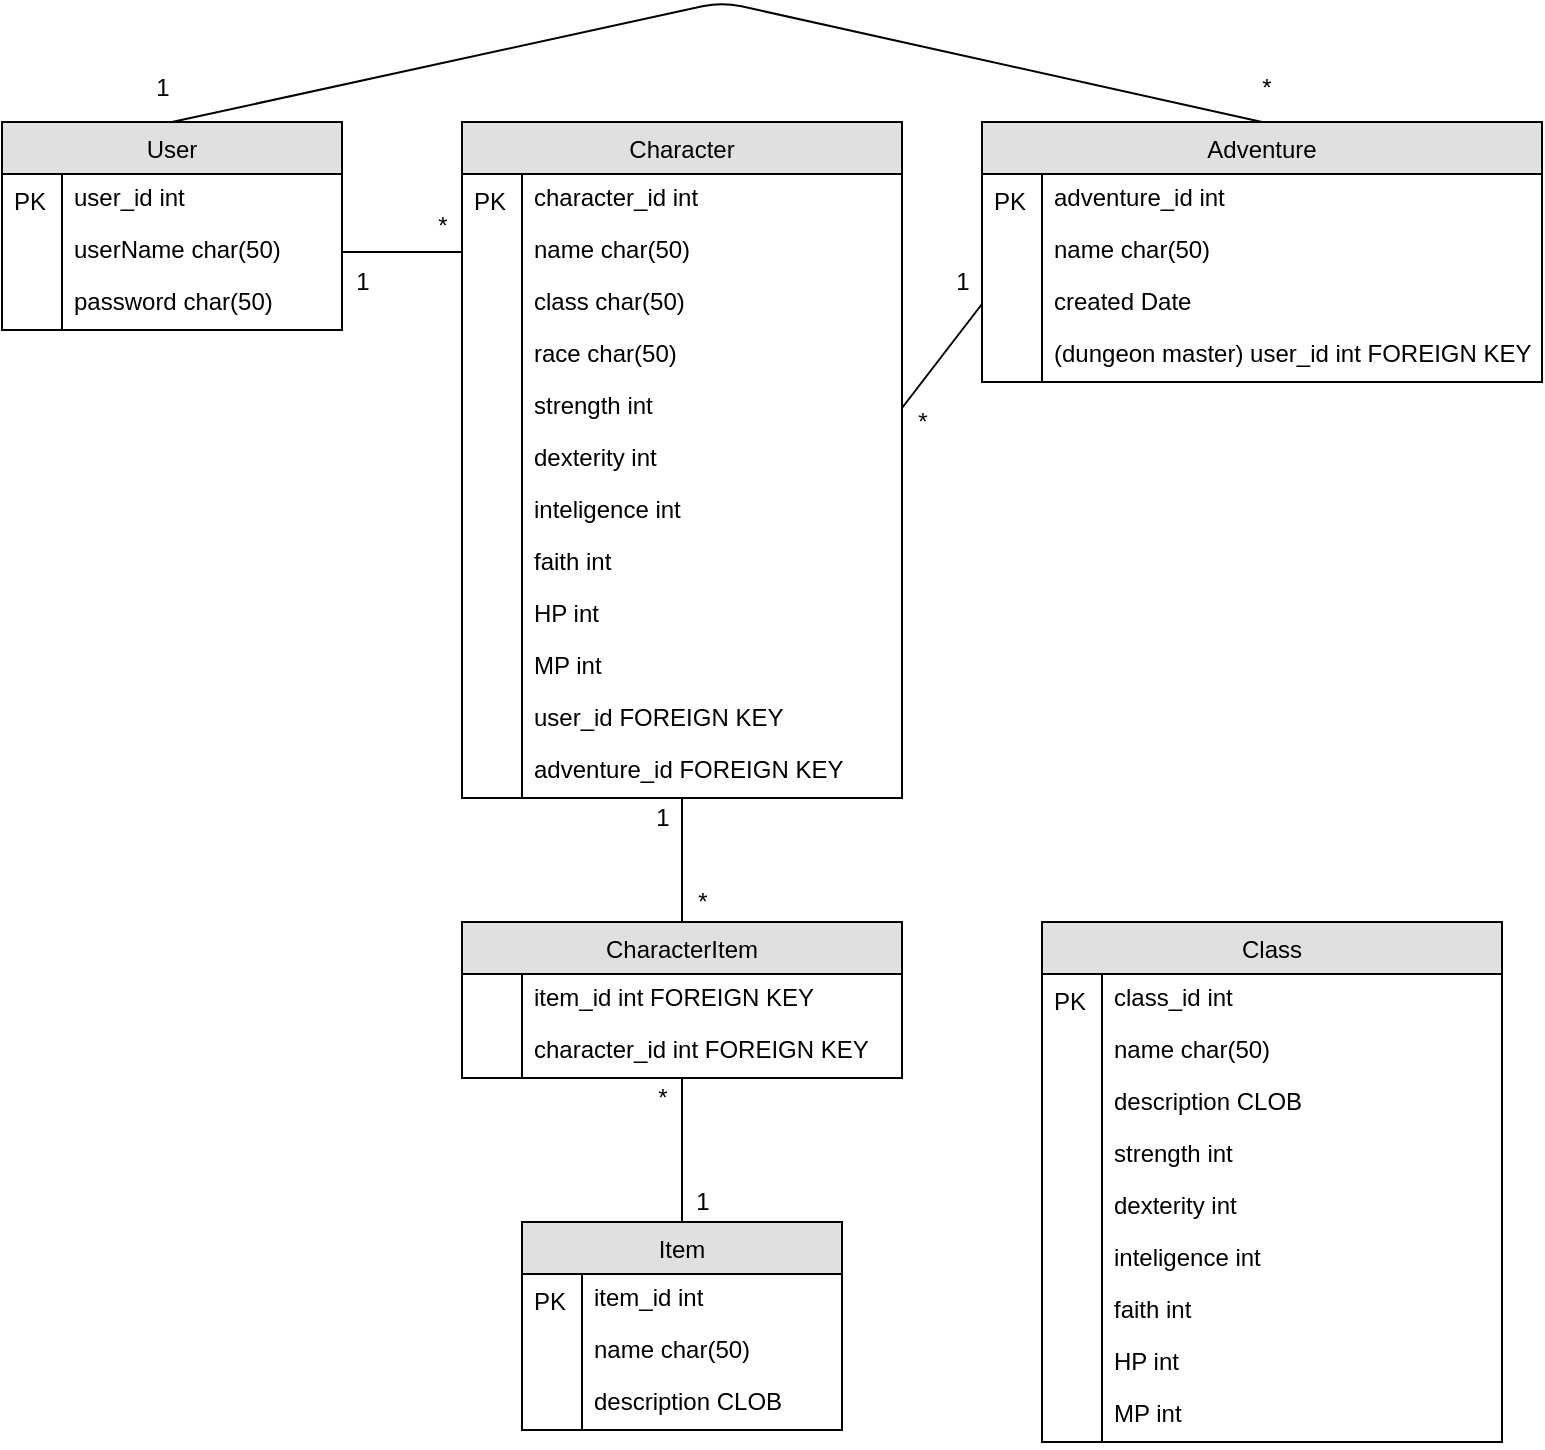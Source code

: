 <mxfile version="12.5.5" type="device"><diagram id="C5RBs43oDa-KdzZeNtuy" name="Page-1"><mxGraphModel dx="2062" dy="1048" grid="1" gridSize="10" guides="1" tooltips="1" connect="1" arrows="1" fold="1" page="1" pageScale="1" pageWidth="827" pageHeight="1169" math="0" shadow="0"><root><mxCell id="WIyWlLk6GJQsqaUBKTNV-0"/><mxCell id="WIyWlLk6GJQsqaUBKTNV-1" parent="WIyWlLk6GJQsqaUBKTNV-0"/><mxCell id="C3IJPYw3a-CuDjSYNzLb-77" value="User" style="swimlane;fontStyle=0;childLayout=stackLayout;horizontal=1;startSize=26;fillColor=#e0e0e0;horizontalStack=0;resizeParent=1;resizeLast=0;collapsible=1;marginBottom=0;swimlaneFillColor=#ffffff;align=center;" vertex="1" parent="WIyWlLk6GJQsqaUBKTNV-1"><mxGeometry x="40" y="80" width="170" height="104" as="geometry"/></mxCell><mxCell id="C3IJPYw3a-CuDjSYNzLb-78" value="user_id int " style="shape=partialRectangle;top=0;left=0;right=0;bottom=0;align=left;verticalAlign=top;spacingTop=-2;fillColor=none;spacingLeft=34;spacingRight=4;overflow=hidden;rotatable=0;points=[[0,0.5],[1,0.5]];portConstraint=eastwest;dropTarget=0;" vertex="1" parent="C3IJPYw3a-CuDjSYNzLb-77"><mxGeometry y="26" width="170" height="26" as="geometry"/></mxCell><mxCell id="C3IJPYw3a-CuDjSYNzLb-79" value="PK" style="shape=partialRectangle;top=0;left=0;bottom=0;fillColor=none;align=left;verticalAlign=middle;spacingLeft=4;spacingRight=4;overflow=hidden;rotatable=0;points=[];portConstraint=eastwest;part=1;" vertex="1" connectable="0" parent="C3IJPYw3a-CuDjSYNzLb-78"><mxGeometry width="30" height="26" as="geometry"/></mxCell><mxCell id="C3IJPYw3a-CuDjSYNzLb-80" value="userName char(50)" style="shape=partialRectangle;top=0;left=0;right=0;bottom=0;align=left;verticalAlign=top;spacingTop=-2;fillColor=none;spacingLeft=34;spacingRight=4;overflow=hidden;rotatable=0;points=[[0,0.5],[1,0.5]];portConstraint=eastwest;dropTarget=0;" vertex="1" parent="C3IJPYw3a-CuDjSYNzLb-77"><mxGeometry y="52" width="170" height="26" as="geometry"/></mxCell><mxCell id="C3IJPYw3a-CuDjSYNzLb-81" value="" style="shape=partialRectangle;top=0;left=0;bottom=0;fillColor=none;align=left;verticalAlign=middle;spacingLeft=4;spacingRight=4;overflow=hidden;rotatable=0;points=[];portConstraint=eastwest;part=1;" vertex="1" connectable="0" parent="C3IJPYw3a-CuDjSYNzLb-80"><mxGeometry width="30" height="26" as="geometry"/></mxCell><mxCell id="C3IJPYw3a-CuDjSYNzLb-82" value="password char(50)" style="shape=partialRectangle;top=0;left=0;right=0;bottom=0;align=left;verticalAlign=top;spacingTop=-2;fillColor=none;spacingLeft=34;spacingRight=4;overflow=hidden;rotatable=0;points=[[0,0.5],[1,0.5]];portConstraint=eastwest;dropTarget=0;" vertex="1" parent="C3IJPYw3a-CuDjSYNzLb-77"><mxGeometry y="78" width="170" height="26" as="geometry"/></mxCell><mxCell id="C3IJPYw3a-CuDjSYNzLb-83" value="" style="shape=partialRectangle;top=0;left=0;bottom=0;fillColor=none;align=left;verticalAlign=middle;spacingLeft=4;spacingRight=4;overflow=hidden;rotatable=0;points=[];portConstraint=eastwest;part=1;" vertex="1" connectable="0" parent="C3IJPYw3a-CuDjSYNzLb-82"><mxGeometry width="30" height="26" as="geometry"/></mxCell><mxCell id="C3IJPYw3a-CuDjSYNzLb-84" value="Character" style="swimlane;fontStyle=0;childLayout=stackLayout;horizontal=1;startSize=26;fillColor=#e0e0e0;horizontalStack=0;resizeParent=1;resizeLast=0;collapsible=1;marginBottom=0;swimlaneFillColor=#ffffff;align=center;" vertex="1" parent="WIyWlLk6GJQsqaUBKTNV-1"><mxGeometry x="270" y="80" width="220" height="338" as="geometry"/></mxCell><mxCell id="C3IJPYw3a-CuDjSYNzLb-85" value="character_id int " style="shape=partialRectangle;top=0;left=0;right=0;bottom=0;align=left;verticalAlign=top;spacingTop=-2;fillColor=none;spacingLeft=34;spacingRight=4;overflow=hidden;rotatable=0;points=[[0,0.5],[1,0.5]];portConstraint=eastwest;dropTarget=0;" vertex="1" parent="C3IJPYw3a-CuDjSYNzLb-84"><mxGeometry y="26" width="220" height="26" as="geometry"/></mxCell><mxCell id="C3IJPYw3a-CuDjSYNzLb-86" value="PK" style="shape=partialRectangle;top=0;left=0;bottom=0;fillColor=none;align=left;verticalAlign=middle;spacingLeft=4;spacingRight=4;overflow=hidden;rotatable=0;points=[];portConstraint=eastwest;part=1;" vertex="1" connectable="0" parent="C3IJPYw3a-CuDjSYNzLb-85"><mxGeometry width="30" height="26" as="geometry"/></mxCell><mxCell id="C3IJPYw3a-CuDjSYNzLb-87" value="name char(50)" style="shape=partialRectangle;top=0;left=0;right=0;bottom=0;align=left;verticalAlign=top;spacingTop=-2;fillColor=none;spacingLeft=34;spacingRight=4;overflow=hidden;rotatable=0;points=[[0,0.5],[1,0.5]];portConstraint=eastwest;dropTarget=0;" vertex="1" parent="C3IJPYw3a-CuDjSYNzLb-84"><mxGeometry y="52" width="220" height="26" as="geometry"/></mxCell><mxCell id="C3IJPYw3a-CuDjSYNzLb-88" value="" style="shape=partialRectangle;top=0;left=0;bottom=0;fillColor=none;align=left;verticalAlign=middle;spacingLeft=4;spacingRight=4;overflow=hidden;rotatable=0;points=[];portConstraint=eastwest;part=1;" vertex="1" connectable="0" parent="C3IJPYw3a-CuDjSYNzLb-87"><mxGeometry width="30" height="26" as="geometry"/></mxCell><mxCell id="C3IJPYw3a-CuDjSYNzLb-89" value="class char(50)" style="shape=partialRectangle;top=0;left=0;right=0;bottom=0;align=left;verticalAlign=top;spacingTop=-2;fillColor=none;spacingLeft=34;spacingRight=4;overflow=hidden;rotatable=0;points=[[0,0.5],[1,0.5]];portConstraint=eastwest;dropTarget=0;" vertex="1" parent="C3IJPYw3a-CuDjSYNzLb-84"><mxGeometry y="78" width="220" height="26" as="geometry"/></mxCell><mxCell id="C3IJPYw3a-CuDjSYNzLb-90" value="" style="shape=partialRectangle;top=0;left=0;bottom=0;fillColor=none;align=left;verticalAlign=middle;spacingLeft=4;spacingRight=4;overflow=hidden;rotatable=0;points=[];portConstraint=eastwest;part=1;" vertex="1" connectable="0" parent="C3IJPYw3a-CuDjSYNzLb-89"><mxGeometry width="30" height="26" as="geometry"/></mxCell><mxCell id="C3IJPYw3a-CuDjSYNzLb-91" value="race char(50)" style="shape=partialRectangle;top=0;left=0;right=0;bottom=0;align=left;verticalAlign=top;spacingTop=-2;fillColor=none;spacingLeft=34;spacingRight=4;overflow=hidden;rotatable=0;points=[[0,0.5],[1,0.5]];portConstraint=eastwest;dropTarget=0;" vertex="1" parent="C3IJPYw3a-CuDjSYNzLb-84"><mxGeometry y="104" width="220" height="26" as="geometry"/></mxCell><mxCell id="C3IJPYw3a-CuDjSYNzLb-92" value="" style="shape=partialRectangle;top=0;left=0;bottom=0;fillColor=none;align=left;verticalAlign=middle;spacingLeft=4;spacingRight=4;overflow=hidden;rotatable=0;points=[];portConstraint=eastwest;part=1;" vertex="1" connectable="0" parent="C3IJPYw3a-CuDjSYNzLb-91"><mxGeometry width="30" height="26" as="geometry"/></mxCell><mxCell id="C3IJPYw3a-CuDjSYNzLb-93" value="strength int" style="shape=partialRectangle;top=0;left=0;right=0;bottom=0;align=left;verticalAlign=top;spacingTop=-2;fillColor=none;spacingLeft=34;spacingRight=4;overflow=hidden;rotatable=0;points=[[0,0.5],[1,0.5]];portConstraint=eastwest;dropTarget=0;" vertex="1" parent="C3IJPYw3a-CuDjSYNzLb-84"><mxGeometry y="130" width="220" height="26" as="geometry"/></mxCell><mxCell id="C3IJPYw3a-CuDjSYNzLb-94" value="" style="shape=partialRectangle;top=0;left=0;bottom=0;fillColor=none;align=left;verticalAlign=middle;spacingLeft=4;spacingRight=4;overflow=hidden;rotatable=0;points=[];portConstraint=eastwest;part=1;" vertex="1" connectable="0" parent="C3IJPYw3a-CuDjSYNzLb-93"><mxGeometry width="30" height="26" as="geometry"/></mxCell><mxCell id="C3IJPYw3a-CuDjSYNzLb-95" value="dexterity int" style="shape=partialRectangle;top=0;left=0;right=0;bottom=0;align=left;verticalAlign=top;spacingTop=-2;fillColor=none;spacingLeft=34;spacingRight=4;overflow=hidden;rotatable=0;points=[[0,0.5],[1,0.5]];portConstraint=eastwest;dropTarget=0;" vertex="1" parent="C3IJPYw3a-CuDjSYNzLb-84"><mxGeometry y="156" width="220" height="26" as="geometry"/></mxCell><mxCell id="C3IJPYw3a-CuDjSYNzLb-96" value="" style="shape=partialRectangle;top=0;left=0;bottom=0;fillColor=none;align=left;verticalAlign=middle;spacingLeft=4;spacingRight=4;overflow=hidden;rotatable=0;points=[];portConstraint=eastwest;part=1;" vertex="1" connectable="0" parent="C3IJPYw3a-CuDjSYNzLb-95"><mxGeometry width="30" height="26" as="geometry"/></mxCell><mxCell id="C3IJPYw3a-CuDjSYNzLb-97" value="inteligence int" style="shape=partialRectangle;top=0;left=0;right=0;bottom=0;align=left;verticalAlign=top;spacingTop=-2;fillColor=none;spacingLeft=34;spacingRight=4;overflow=hidden;rotatable=0;points=[[0,0.5],[1,0.5]];portConstraint=eastwest;dropTarget=0;" vertex="1" parent="C3IJPYw3a-CuDjSYNzLb-84"><mxGeometry y="182" width="220" height="26" as="geometry"/></mxCell><mxCell id="C3IJPYw3a-CuDjSYNzLb-98" value="" style="shape=partialRectangle;top=0;left=0;bottom=0;fillColor=none;align=left;verticalAlign=middle;spacingLeft=4;spacingRight=4;overflow=hidden;rotatable=0;points=[];portConstraint=eastwest;part=1;" vertex="1" connectable="0" parent="C3IJPYw3a-CuDjSYNzLb-97"><mxGeometry width="30" height="26" as="geometry"/></mxCell><mxCell id="C3IJPYw3a-CuDjSYNzLb-99" value="faith int" style="shape=partialRectangle;top=0;left=0;right=0;bottom=0;align=left;verticalAlign=top;spacingTop=-2;fillColor=none;spacingLeft=34;spacingRight=4;overflow=hidden;rotatable=0;points=[[0,0.5],[1,0.5]];portConstraint=eastwest;dropTarget=0;" vertex="1" parent="C3IJPYw3a-CuDjSYNzLb-84"><mxGeometry y="208" width="220" height="26" as="geometry"/></mxCell><mxCell id="C3IJPYw3a-CuDjSYNzLb-100" value="" style="shape=partialRectangle;top=0;left=0;bottom=0;fillColor=none;align=left;verticalAlign=middle;spacingLeft=4;spacingRight=4;overflow=hidden;rotatable=0;points=[];portConstraint=eastwest;part=1;" vertex="1" connectable="0" parent="C3IJPYw3a-CuDjSYNzLb-99"><mxGeometry width="30" height="26" as="geometry"/></mxCell><mxCell id="C3IJPYw3a-CuDjSYNzLb-101" value="HP int" style="shape=partialRectangle;top=0;left=0;right=0;bottom=0;align=left;verticalAlign=top;spacingTop=-2;fillColor=none;spacingLeft=34;spacingRight=4;overflow=hidden;rotatable=0;points=[[0,0.5],[1,0.5]];portConstraint=eastwest;dropTarget=0;" vertex="1" parent="C3IJPYw3a-CuDjSYNzLb-84"><mxGeometry y="234" width="220" height="26" as="geometry"/></mxCell><mxCell id="C3IJPYw3a-CuDjSYNzLb-102" value="" style="shape=partialRectangle;top=0;left=0;bottom=0;fillColor=none;align=left;verticalAlign=middle;spacingLeft=4;spacingRight=4;overflow=hidden;rotatable=0;points=[];portConstraint=eastwest;part=1;" vertex="1" connectable="0" parent="C3IJPYw3a-CuDjSYNzLb-101"><mxGeometry width="30" height="26" as="geometry"/></mxCell><mxCell id="C3IJPYw3a-CuDjSYNzLb-103" value="MP int" style="shape=partialRectangle;top=0;left=0;right=0;bottom=0;align=left;verticalAlign=top;spacingTop=-2;fillColor=none;spacingLeft=34;spacingRight=4;overflow=hidden;rotatable=0;points=[[0,0.5],[1,0.5]];portConstraint=eastwest;dropTarget=0;" vertex="1" parent="C3IJPYw3a-CuDjSYNzLb-84"><mxGeometry y="260" width="220" height="26" as="geometry"/></mxCell><mxCell id="C3IJPYw3a-CuDjSYNzLb-104" value="" style="shape=partialRectangle;top=0;left=0;bottom=0;fillColor=none;align=left;verticalAlign=middle;spacingLeft=4;spacingRight=4;overflow=hidden;rotatable=0;points=[];portConstraint=eastwest;part=1;" vertex="1" connectable="0" parent="C3IJPYw3a-CuDjSYNzLb-103"><mxGeometry width="30" height="26" as="geometry"/></mxCell><mxCell id="C3IJPYw3a-CuDjSYNzLb-105" value="user_id FOREIGN KEY" style="shape=partialRectangle;top=0;left=0;right=0;bottom=0;align=left;verticalAlign=top;spacingTop=-2;fillColor=none;spacingLeft=34;spacingRight=4;overflow=hidden;rotatable=0;points=[[0,0.5],[1,0.5]];portConstraint=eastwest;dropTarget=0;" vertex="1" parent="C3IJPYw3a-CuDjSYNzLb-84"><mxGeometry y="286" width="220" height="26" as="geometry"/></mxCell><mxCell id="C3IJPYw3a-CuDjSYNzLb-106" value="" style="shape=partialRectangle;top=0;left=0;bottom=0;fillColor=none;align=left;verticalAlign=middle;spacingLeft=4;spacingRight=4;overflow=hidden;rotatable=0;points=[];portConstraint=eastwest;part=1;" vertex="1" connectable="0" parent="C3IJPYw3a-CuDjSYNzLb-105"><mxGeometry width="30" height="26" as="geometry"/></mxCell><mxCell id="C3IJPYw3a-CuDjSYNzLb-107" value="adventure_id FOREIGN KEY" style="shape=partialRectangle;top=0;left=0;right=0;bottom=0;align=left;verticalAlign=top;spacingTop=-2;fillColor=none;spacingLeft=34;spacingRight=4;overflow=hidden;rotatable=0;points=[[0,0.5],[1,0.5]];portConstraint=eastwest;dropTarget=0;" vertex="1" parent="C3IJPYw3a-CuDjSYNzLb-84"><mxGeometry y="312" width="220" height="26" as="geometry"/></mxCell><mxCell id="C3IJPYw3a-CuDjSYNzLb-108" value="" style="shape=partialRectangle;top=0;left=0;bottom=0;fillColor=none;align=left;verticalAlign=middle;spacingLeft=4;spacingRight=4;overflow=hidden;rotatable=0;points=[];portConstraint=eastwest;part=1;" vertex="1" connectable="0" parent="C3IJPYw3a-CuDjSYNzLb-107"><mxGeometry width="30" height="26" as="geometry"/></mxCell><mxCell id="C3IJPYw3a-CuDjSYNzLb-109" value="Adventure" style="swimlane;fontStyle=0;childLayout=stackLayout;horizontal=1;startSize=26;fillColor=#e0e0e0;horizontalStack=0;resizeParent=1;resizeLast=0;collapsible=1;marginBottom=0;swimlaneFillColor=#ffffff;align=center;" vertex="1" parent="WIyWlLk6GJQsqaUBKTNV-1"><mxGeometry x="530" y="80" width="280" height="130" as="geometry"/></mxCell><mxCell id="C3IJPYw3a-CuDjSYNzLb-110" value="adventure_id int " style="shape=partialRectangle;top=0;left=0;right=0;bottom=0;align=left;verticalAlign=top;spacingTop=-2;fillColor=none;spacingLeft=34;spacingRight=4;overflow=hidden;rotatable=0;points=[[0,0.5],[1,0.5]];portConstraint=eastwest;dropTarget=0;" vertex="1" parent="C3IJPYw3a-CuDjSYNzLb-109"><mxGeometry y="26" width="280" height="26" as="geometry"/></mxCell><mxCell id="C3IJPYw3a-CuDjSYNzLb-111" value="PK" style="shape=partialRectangle;top=0;left=0;bottom=0;fillColor=none;align=left;verticalAlign=middle;spacingLeft=4;spacingRight=4;overflow=hidden;rotatable=0;points=[];portConstraint=eastwest;part=1;" vertex="1" connectable="0" parent="C3IJPYw3a-CuDjSYNzLb-110"><mxGeometry width="30" height="26" as="geometry"/></mxCell><mxCell id="C3IJPYw3a-CuDjSYNzLb-112" value="name char(50)" style="shape=partialRectangle;top=0;left=0;right=0;bottom=0;align=left;verticalAlign=top;spacingTop=-2;fillColor=none;spacingLeft=34;spacingRight=4;overflow=hidden;rotatable=0;points=[[0,0.5],[1,0.5]];portConstraint=eastwest;dropTarget=0;" vertex="1" parent="C3IJPYw3a-CuDjSYNzLb-109"><mxGeometry y="52" width="280" height="26" as="geometry"/></mxCell><mxCell id="C3IJPYw3a-CuDjSYNzLb-113" value="" style="shape=partialRectangle;top=0;left=0;bottom=0;fillColor=none;align=left;verticalAlign=middle;spacingLeft=4;spacingRight=4;overflow=hidden;rotatable=0;points=[];portConstraint=eastwest;part=1;" vertex="1" connectable="0" parent="C3IJPYw3a-CuDjSYNzLb-112"><mxGeometry width="30" height="26" as="geometry"/></mxCell><mxCell id="C3IJPYw3a-CuDjSYNzLb-114" value="created Date" style="shape=partialRectangle;top=0;left=0;right=0;bottom=0;align=left;verticalAlign=top;spacingTop=-2;fillColor=none;spacingLeft=34;spacingRight=4;overflow=hidden;rotatable=0;points=[[0,0.5],[1,0.5]];portConstraint=eastwest;dropTarget=0;" vertex="1" parent="C3IJPYw3a-CuDjSYNzLb-109"><mxGeometry y="78" width="280" height="26" as="geometry"/></mxCell><mxCell id="C3IJPYw3a-CuDjSYNzLb-115" value="" style="shape=partialRectangle;top=0;left=0;bottom=0;fillColor=none;align=left;verticalAlign=middle;spacingLeft=4;spacingRight=4;overflow=hidden;rotatable=0;points=[];portConstraint=eastwest;part=1;" vertex="1" connectable="0" parent="C3IJPYw3a-CuDjSYNzLb-114"><mxGeometry width="30" height="26" as="geometry"/></mxCell><mxCell id="C3IJPYw3a-CuDjSYNzLb-116" value="(dungeon master) user_id int FOREIGN KEY" style="shape=partialRectangle;top=0;left=0;right=0;bottom=0;align=left;verticalAlign=top;spacingTop=-2;fillColor=none;spacingLeft=34;spacingRight=4;overflow=hidden;rotatable=0;points=[[0,0.5],[1,0.5]];portConstraint=eastwest;dropTarget=0;" vertex="1" parent="C3IJPYw3a-CuDjSYNzLb-109"><mxGeometry y="104" width="280" height="26" as="geometry"/></mxCell><mxCell id="C3IJPYw3a-CuDjSYNzLb-117" value="" style="shape=partialRectangle;top=0;left=0;bottom=0;fillColor=none;align=left;verticalAlign=middle;spacingLeft=4;spacingRight=4;overflow=hidden;rotatable=0;points=[];portConstraint=eastwest;part=1;" vertex="1" connectable="0" parent="C3IJPYw3a-CuDjSYNzLb-116"><mxGeometry width="30" height="26" as="geometry"/></mxCell><mxCell id="C3IJPYw3a-CuDjSYNzLb-118" value="Item" style="swimlane;fontStyle=0;childLayout=stackLayout;horizontal=1;startSize=26;fillColor=#e0e0e0;horizontalStack=0;resizeParent=1;resizeLast=0;collapsible=1;marginBottom=0;swimlaneFillColor=#ffffff;align=center;" vertex="1" parent="WIyWlLk6GJQsqaUBKTNV-1"><mxGeometry x="300" y="630" width="160" height="104" as="geometry"/></mxCell><mxCell id="C3IJPYw3a-CuDjSYNzLb-119" value="item_id int " style="shape=partialRectangle;top=0;left=0;right=0;bottom=0;align=left;verticalAlign=top;spacingTop=-2;fillColor=none;spacingLeft=34;spacingRight=4;overflow=hidden;rotatable=0;points=[[0,0.5],[1,0.5]];portConstraint=eastwest;dropTarget=0;" vertex="1" parent="C3IJPYw3a-CuDjSYNzLb-118"><mxGeometry y="26" width="160" height="26" as="geometry"/></mxCell><mxCell id="C3IJPYw3a-CuDjSYNzLb-120" value="PK" style="shape=partialRectangle;top=0;left=0;bottom=0;fillColor=none;align=left;verticalAlign=middle;spacingLeft=4;spacingRight=4;overflow=hidden;rotatable=0;points=[];portConstraint=eastwest;part=1;" vertex="1" connectable="0" parent="C3IJPYw3a-CuDjSYNzLb-119"><mxGeometry width="30" height="26" as="geometry"/></mxCell><mxCell id="C3IJPYw3a-CuDjSYNzLb-121" value="name char(50)" style="shape=partialRectangle;top=0;left=0;right=0;bottom=0;align=left;verticalAlign=top;spacingTop=-2;fillColor=none;spacingLeft=34;spacingRight=4;overflow=hidden;rotatable=0;points=[[0,0.5],[1,0.5]];portConstraint=eastwest;dropTarget=0;" vertex="1" parent="C3IJPYw3a-CuDjSYNzLb-118"><mxGeometry y="52" width="160" height="26" as="geometry"/></mxCell><mxCell id="C3IJPYw3a-CuDjSYNzLb-122" value="" style="shape=partialRectangle;top=0;left=0;bottom=0;fillColor=none;align=left;verticalAlign=middle;spacingLeft=4;spacingRight=4;overflow=hidden;rotatable=0;points=[];portConstraint=eastwest;part=1;" vertex="1" connectable="0" parent="C3IJPYw3a-CuDjSYNzLb-121"><mxGeometry width="30" height="26" as="geometry"/></mxCell><mxCell id="C3IJPYw3a-CuDjSYNzLb-123" value="description CLOB" style="shape=partialRectangle;top=0;left=0;right=0;bottom=0;align=left;verticalAlign=top;spacingTop=-2;fillColor=none;spacingLeft=34;spacingRight=4;overflow=hidden;rotatable=0;points=[[0,0.5],[1,0.5]];portConstraint=eastwest;dropTarget=0;" vertex="1" parent="C3IJPYw3a-CuDjSYNzLb-118"><mxGeometry y="78" width="160" height="26" as="geometry"/></mxCell><mxCell id="C3IJPYw3a-CuDjSYNzLb-124" value="" style="shape=partialRectangle;top=0;left=0;bottom=0;fillColor=none;align=left;verticalAlign=middle;spacingLeft=4;spacingRight=4;overflow=hidden;rotatable=0;points=[];portConstraint=eastwest;part=1;" vertex="1" connectable="0" parent="C3IJPYw3a-CuDjSYNzLb-123"><mxGeometry width="30" height="26" as="geometry"/></mxCell><mxCell id="C3IJPYw3a-CuDjSYNzLb-125" value="CharacterItem" style="swimlane;fontStyle=0;childLayout=stackLayout;horizontal=1;startSize=26;fillColor=#e0e0e0;horizontalStack=0;resizeParent=1;resizeLast=0;collapsible=1;marginBottom=0;swimlaneFillColor=#ffffff;align=center;" vertex="1" parent="WIyWlLk6GJQsqaUBKTNV-1"><mxGeometry x="270" y="480" width="220" height="78" as="geometry"/></mxCell><mxCell id="C3IJPYw3a-CuDjSYNzLb-126" value="item_id int FOREIGN KEY" style="shape=partialRectangle;top=0;left=0;right=0;bottom=0;align=left;verticalAlign=top;spacingTop=-2;fillColor=none;spacingLeft=34;spacingRight=4;overflow=hidden;rotatable=0;points=[[0,0.5],[1,0.5]];portConstraint=eastwest;dropTarget=0;" vertex="1" parent="C3IJPYw3a-CuDjSYNzLb-125"><mxGeometry y="26" width="220" height="26" as="geometry"/></mxCell><mxCell id="C3IJPYw3a-CuDjSYNzLb-127" value="" style="shape=partialRectangle;top=0;left=0;bottom=0;fillColor=none;align=left;verticalAlign=middle;spacingLeft=4;spacingRight=4;overflow=hidden;rotatable=0;points=[];portConstraint=eastwest;part=1;" vertex="1" connectable="0" parent="C3IJPYw3a-CuDjSYNzLb-126"><mxGeometry width="30" height="26" as="geometry"/></mxCell><mxCell id="C3IJPYw3a-CuDjSYNzLb-128" value="character_id int FOREIGN KEY" style="shape=partialRectangle;top=0;left=0;right=0;bottom=0;align=left;verticalAlign=top;spacingTop=-2;fillColor=none;spacingLeft=34;spacingRight=4;overflow=hidden;rotatable=0;points=[[0,0.5],[1,0.5]];portConstraint=eastwest;dropTarget=0;" vertex="1" parent="C3IJPYw3a-CuDjSYNzLb-125"><mxGeometry y="52" width="220" height="26" as="geometry"/></mxCell><mxCell id="C3IJPYw3a-CuDjSYNzLb-129" value="" style="shape=partialRectangle;top=0;left=0;bottom=0;fillColor=none;align=left;verticalAlign=middle;spacingLeft=4;spacingRight=4;overflow=hidden;rotatable=0;points=[];portConstraint=eastwest;part=1;" vertex="1" connectable="0" parent="C3IJPYw3a-CuDjSYNzLb-128"><mxGeometry width="30" height="26" as="geometry"/></mxCell><mxCell id="C3IJPYw3a-CuDjSYNzLb-130" value="Class" style="swimlane;fontStyle=0;childLayout=stackLayout;horizontal=1;startSize=26;fillColor=#e0e0e0;horizontalStack=0;resizeParent=1;resizeLast=0;collapsible=1;marginBottom=0;swimlaneFillColor=#ffffff;align=center;" vertex="1" parent="WIyWlLk6GJQsqaUBKTNV-1"><mxGeometry x="560" y="480" width="230" height="260" as="geometry"/></mxCell><mxCell id="C3IJPYw3a-CuDjSYNzLb-131" value="class_id int " style="shape=partialRectangle;top=0;left=0;right=0;bottom=0;align=left;verticalAlign=top;spacingTop=-2;fillColor=none;spacingLeft=34;spacingRight=4;overflow=hidden;rotatable=0;points=[[0,0.5],[1,0.5]];portConstraint=eastwest;dropTarget=0;" vertex="1" parent="C3IJPYw3a-CuDjSYNzLb-130"><mxGeometry y="26" width="230" height="26" as="geometry"/></mxCell><mxCell id="C3IJPYw3a-CuDjSYNzLb-132" value="PK" style="shape=partialRectangle;top=0;left=0;bottom=0;fillColor=none;align=left;verticalAlign=middle;spacingLeft=4;spacingRight=4;overflow=hidden;rotatable=0;points=[];portConstraint=eastwest;part=1;" vertex="1" connectable="0" parent="C3IJPYw3a-CuDjSYNzLb-131"><mxGeometry width="30" height="26" as="geometry"/></mxCell><mxCell id="C3IJPYw3a-CuDjSYNzLb-133" value="name char(50)" style="shape=partialRectangle;top=0;left=0;right=0;bottom=0;align=left;verticalAlign=top;spacingTop=-2;fillColor=none;spacingLeft=34;spacingRight=4;overflow=hidden;rotatable=0;points=[[0,0.5],[1,0.5]];portConstraint=eastwest;dropTarget=0;" vertex="1" parent="C3IJPYw3a-CuDjSYNzLb-130"><mxGeometry y="52" width="230" height="26" as="geometry"/></mxCell><mxCell id="C3IJPYw3a-CuDjSYNzLb-134" value="" style="shape=partialRectangle;top=0;left=0;bottom=0;fillColor=none;align=left;verticalAlign=middle;spacingLeft=4;spacingRight=4;overflow=hidden;rotatable=0;points=[];portConstraint=eastwest;part=1;" vertex="1" connectable="0" parent="C3IJPYw3a-CuDjSYNzLb-133"><mxGeometry width="30" height="26" as="geometry"/></mxCell><mxCell id="C3IJPYw3a-CuDjSYNzLb-135" value="description CLOB" style="shape=partialRectangle;top=0;left=0;right=0;bottom=0;align=left;verticalAlign=top;spacingTop=-2;fillColor=none;spacingLeft=34;spacingRight=4;overflow=hidden;rotatable=0;points=[[0,0.5],[1,0.5]];portConstraint=eastwest;dropTarget=0;" vertex="1" parent="C3IJPYw3a-CuDjSYNzLb-130"><mxGeometry y="78" width="230" height="26" as="geometry"/></mxCell><mxCell id="C3IJPYw3a-CuDjSYNzLb-136" value="" style="shape=partialRectangle;top=0;left=0;bottom=0;fillColor=none;align=left;verticalAlign=middle;spacingLeft=4;spacingRight=4;overflow=hidden;rotatable=0;points=[];portConstraint=eastwest;part=1;" vertex="1" connectable="0" parent="C3IJPYw3a-CuDjSYNzLb-135"><mxGeometry width="30" height="26" as="geometry"/></mxCell><mxCell id="C3IJPYw3a-CuDjSYNzLb-137" value="strength int" style="shape=partialRectangle;top=0;left=0;right=0;bottom=0;align=left;verticalAlign=top;spacingTop=-2;fillColor=none;spacingLeft=34;spacingRight=4;overflow=hidden;rotatable=0;points=[[0,0.5],[1,0.5]];portConstraint=eastwest;dropTarget=0;" vertex="1" parent="C3IJPYw3a-CuDjSYNzLb-130"><mxGeometry y="104" width="230" height="26" as="geometry"/></mxCell><mxCell id="C3IJPYw3a-CuDjSYNzLb-138" value="" style="shape=partialRectangle;top=0;left=0;bottom=0;fillColor=none;align=left;verticalAlign=middle;spacingLeft=4;spacingRight=4;overflow=hidden;rotatable=0;points=[];portConstraint=eastwest;part=1;" vertex="1" connectable="0" parent="C3IJPYw3a-CuDjSYNzLb-137"><mxGeometry width="30" height="26" as="geometry"/></mxCell><mxCell id="C3IJPYw3a-CuDjSYNzLb-139" value="dexterity int" style="shape=partialRectangle;top=0;left=0;right=0;bottom=0;align=left;verticalAlign=top;spacingTop=-2;fillColor=none;spacingLeft=34;spacingRight=4;overflow=hidden;rotatable=0;points=[[0,0.5],[1,0.5]];portConstraint=eastwest;dropTarget=0;" vertex="1" parent="C3IJPYw3a-CuDjSYNzLb-130"><mxGeometry y="130" width="230" height="26" as="geometry"/></mxCell><mxCell id="C3IJPYw3a-CuDjSYNzLb-140" value="" style="shape=partialRectangle;top=0;left=0;bottom=0;fillColor=none;align=left;verticalAlign=middle;spacingLeft=4;spacingRight=4;overflow=hidden;rotatable=0;points=[];portConstraint=eastwest;part=1;" vertex="1" connectable="0" parent="C3IJPYw3a-CuDjSYNzLb-139"><mxGeometry width="30" height="26" as="geometry"/></mxCell><mxCell id="C3IJPYw3a-CuDjSYNzLb-141" value="inteligence int" style="shape=partialRectangle;top=0;left=0;right=0;bottom=0;align=left;verticalAlign=top;spacingTop=-2;fillColor=none;spacingLeft=34;spacingRight=4;overflow=hidden;rotatable=0;points=[[0,0.5],[1,0.5]];portConstraint=eastwest;dropTarget=0;" vertex="1" parent="C3IJPYw3a-CuDjSYNzLb-130"><mxGeometry y="156" width="230" height="26" as="geometry"/></mxCell><mxCell id="C3IJPYw3a-CuDjSYNzLb-142" value="" style="shape=partialRectangle;top=0;left=0;bottom=0;fillColor=none;align=left;verticalAlign=middle;spacingLeft=4;spacingRight=4;overflow=hidden;rotatable=0;points=[];portConstraint=eastwest;part=1;" vertex="1" connectable="0" parent="C3IJPYw3a-CuDjSYNzLb-141"><mxGeometry width="30" height="26" as="geometry"/></mxCell><mxCell id="C3IJPYw3a-CuDjSYNzLb-143" value="faith int" style="shape=partialRectangle;top=0;left=0;right=0;bottom=0;align=left;verticalAlign=top;spacingTop=-2;fillColor=none;spacingLeft=34;spacingRight=4;overflow=hidden;rotatable=0;points=[[0,0.5],[1,0.5]];portConstraint=eastwest;dropTarget=0;" vertex="1" parent="C3IJPYw3a-CuDjSYNzLb-130"><mxGeometry y="182" width="230" height="26" as="geometry"/></mxCell><mxCell id="C3IJPYw3a-CuDjSYNzLb-144" value="" style="shape=partialRectangle;top=0;left=0;bottom=0;fillColor=none;align=left;verticalAlign=middle;spacingLeft=4;spacingRight=4;overflow=hidden;rotatable=0;points=[];portConstraint=eastwest;part=1;" vertex="1" connectable="0" parent="C3IJPYw3a-CuDjSYNzLb-143"><mxGeometry width="30" height="26" as="geometry"/></mxCell><mxCell id="C3IJPYw3a-CuDjSYNzLb-145" value="HP int" style="shape=partialRectangle;top=0;left=0;right=0;bottom=0;align=left;verticalAlign=top;spacingTop=-2;fillColor=none;spacingLeft=34;spacingRight=4;overflow=hidden;rotatable=0;points=[[0,0.5],[1,0.5]];portConstraint=eastwest;dropTarget=0;" vertex="1" parent="C3IJPYw3a-CuDjSYNzLb-130"><mxGeometry y="208" width="230" height="26" as="geometry"/></mxCell><mxCell id="C3IJPYw3a-CuDjSYNzLb-146" value="" style="shape=partialRectangle;top=0;left=0;bottom=0;fillColor=none;align=left;verticalAlign=middle;spacingLeft=4;spacingRight=4;overflow=hidden;rotatable=0;points=[];portConstraint=eastwest;part=1;" vertex="1" connectable="0" parent="C3IJPYw3a-CuDjSYNzLb-145"><mxGeometry width="30" height="26" as="geometry"/></mxCell><mxCell id="C3IJPYw3a-CuDjSYNzLb-147" value="MP int" style="shape=partialRectangle;top=0;left=0;right=0;bottom=0;align=left;verticalAlign=top;spacingTop=-2;fillColor=none;spacingLeft=34;spacingRight=4;overflow=hidden;rotatable=0;points=[[0,0.5],[1,0.5]];portConstraint=eastwest;dropTarget=0;" vertex="1" parent="C3IJPYw3a-CuDjSYNzLb-130"><mxGeometry y="234" width="230" height="26" as="geometry"/></mxCell><mxCell id="C3IJPYw3a-CuDjSYNzLb-148" value="" style="shape=partialRectangle;top=0;left=0;bottom=0;fillColor=none;align=left;verticalAlign=middle;spacingLeft=4;spacingRight=4;overflow=hidden;rotatable=0;points=[];portConstraint=eastwest;part=1;" vertex="1" connectable="0" parent="C3IJPYw3a-CuDjSYNzLb-147"><mxGeometry width="30" height="26" as="geometry"/></mxCell><mxCell id="C3IJPYw3a-CuDjSYNzLb-159" value="" style="endArrow=none;html=1;exitX=0.5;exitY=0;exitDx=0;exitDy=0;entryX=0.5;entryY=0;entryDx=0;entryDy=0;" edge="1" parent="WIyWlLk6GJQsqaUBKTNV-1" source="C3IJPYw3a-CuDjSYNzLb-77" target="C3IJPYw3a-CuDjSYNzLb-109"><mxGeometry width="50" height="50" relative="1" as="geometry"><mxPoint x="140" y="60" as="sourcePoint"/><mxPoint x="190" y="10" as="targetPoint"/><Array as="points"><mxPoint x="400" y="20"/></Array></mxGeometry></mxCell><mxCell id="C3IJPYw3a-CuDjSYNzLb-160" value="*" style="text;html=1;align=center;verticalAlign=middle;resizable=0;points=[];autosize=1;" vertex="1" parent="WIyWlLk6GJQsqaUBKTNV-1"><mxGeometry x="662" y="53" width="20" height="20" as="geometry"/></mxCell><mxCell id="C3IJPYw3a-CuDjSYNzLb-161" value="1" style="text;html=1;align=center;verticalAlign=middle;resizable=0;points=[];autosize=1;" vertex="1" parent="WIyWlLk6GJQsqaUBKTNV-1"><mxGeometry x="110" y="53" width="20" height="20" as="geometry"/></mxCell><mxCell id="C3IJPYw3a-CuDjSYNzLb-163" value="" style="endArrow=none;html=1;exitX=1;exitY=0.5;exitDx=0;exitDy=0;entryX=0;entryY=0.5;entryDx=0;entryDy=0;" edge="1" parent="WIyWlLk6GJQsqaUBKTNV-1" source="C3IJPYw3a-CuDjSYNzLb-80" target="C3IJPYw3a-CuDjSYNzLb-87"><mxGeometry width="50" height="50" relative="1" as="geometry"><mxPoint x="135" y="90" as="sourcePoint"/><mxPoint x="680" y="90" as="targetPoint"/><Array as="points"/></mxGeometry></mxCell><mxCell id="C3IJPYw3a-CuDjSYNzLb-164" value="" style="endArrow=none;html=1;exitX=1;exitY=0.5;exitDx=0;exitDy=0;entryX=0;entryY=0.5;entryDx=0;entryDy=0;" edge="1" parent="WIyWlLk6GJQsqaUBKTNV-1" source="C3IJPYw3a-CuDjSYNzLb-93" target="C3IJPYw3a-CuDjSYNzLb-114"><mxGeometry width="50" height="50" relative="1" as="geometry"><mxPoint x="220" y="155" as="sourcePoint"/><mxPoint x="520" y="170" as="targetPoint"/><Array as="points"/></mxGeometry></mxCell><mxCell id="C3IJPYw3a-CuDjSYNzLb-165" value="" style="endArrow=none;html=1;exitX=0.5;exitY=1;exitDx=0;exitDy=0;entryX=0.5;entryY=0;entryDx=0;entryDy=0;exitPerimeter=0;" edge="1" parent="WIyWlLk6GJQsqaUBKTNV-1" source="C3IJPYw3a-CuDjSYNzLb-107" target="C3IJPYw3a-CuDjSYNzLb-125"><mxGeometry width="50" height="50" relative="1" as="geometry"><mxPoint x="220" y="155" as="sourcePoint"/><mxPoint x="280" y="155" as="targetPoint"/><Array as="points"/></mxGeometry></mxCell><mxCell id="C3IJPYw3a-CuDjSYNzLb-166" value="" style="endArrow=none;html=1;exitX=0.5;exitY=1;exitDx=0;exitDy=0;entryX=0.5;entryY=0;entryDx=0;entryDy=0;exitPerimeter=0;" edge="1" parent="WIyWlLk6GJQsqaUBKTNV-1" source="C3IJPYw3a-CuDjSYNzLb-128" target="C3IJPYw3a-CuDjSYNzLb-118"><mxGeometry width="50" height="50" relative="1" as="geometry"><mxPoint x="390" y="428" as="sourcePoint"/><mxPoint x="390" y="490" as="targetPoint"/><Array as="points"/></mxGeometry></mxCell><mxCell id="C3IJPYw3a-CuDjSYNzLb-167" value="1" style="text;html=1;align=center;verticalAlign=middle;resizable=0;points=[];autosize=1;" vertex="1" parent="WIyWlLk6GJQsqaUBKTNV-1"><mxGeometry x="210" y="150" width="20" height="20" as="geometry"/></mxCell><mxCell id="C3IJPYw3a-CuDjSYNzLb-168" value="1" style="text;html=1;align=center;verticalAlign=middle;resizable=0;points=[];autosize=1;" vertex="1" parent="WIyWlLk6GJQsqaUBKTNV-1"><mxGeometry x="360" y="418" width="20" height="20" as="geometry"/></mxCell><mxCell id="C3IJPYw3a-CuDjSYNzLb-169" value="1" style="text;html=1;align=center;verticalAlign=middle;resizable=0;points=[];autosize=1;" vertex="1" parent="WIyWlLk6GJQsqaUBKTNV-1"><mxGeometry x="380" y="610" width="20" height="20" as="geometry"/></mxCell><mxCell id="C3IJPYw3a-CuDjSYNzLb-170" value="1" style="text;html=1;align=center;verticalAlign=middle;resizable=0;points=[];autosize=1;" vertex="1" parent="WIyWlLk6GJQsqaUBKTNV-1"><mxGeometry x="510" y="150" width="20" height="20" as="geometry"/></mxCell><mxCell id="C3IJPYw3a-CuDjSYNzLb-171" value="*" style="text;html=1;align=center;verticalAlign=middle;resizable=0;points=[];autosize=1;" vertex="1" parent="WIyWlLk6GJQsqaUBKTNV-1"><mxGeometry x="490" y="220" width="20" height="20" as="geometry"/></mxCell><mxCell id="C3IJPYw3a-CuDjSYNzLb-172" value="*" style="text;html=1;align=center;verticalAlign=middle;resizable=0;points=[];autosize=1;" vertex="1" parent="WIyWlLk6GJQsqaUBKTNV-1"><mxGeometry x="250" y="122" width="20" height="20" as="geometry"/></mxCell><mxCell id="C3IJPYw3a-CuDjSYNzLb-173" value="*" style="text;html=1;align=center;verticalAlign=middle;resizable=0;points=[];autosize=1;" vertex="1" parent="WIyWlLk6GJQsqaUBKTNV-1"><mxGeometry x="380" y="460" width="20" height="20" as="geometry"/></mxCell><mxCell id="C3IJPYw3a-CuDjSYNzLb-174" value="*" style="text;html=1;align=center;verticalAlign=middle;resizable=0;points=[];autosize=1;" vertex="1" parent="WIyWlLk6GJQsqaUBKTNV-1"><mxGeometry x="360" y="558" width="20" height="20" as="geometry"/></mxCell></root></mxGraphModel></diagram></mxfile>